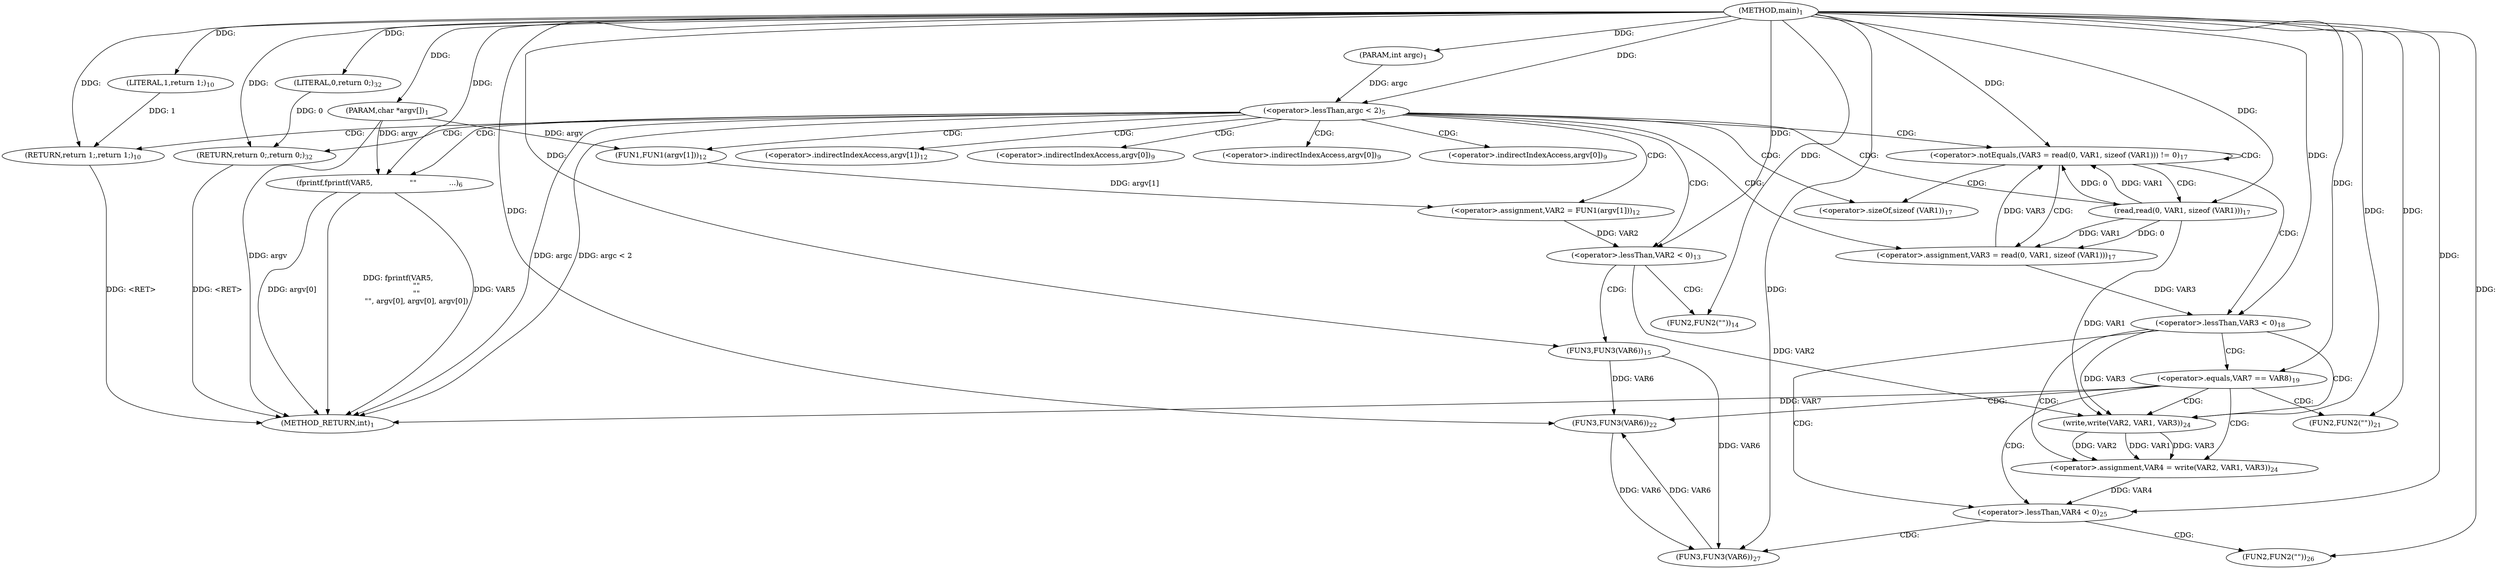 digraph "main" {  
"8" [label = <(METHOD,main)<SUB>1</SUB>> ]
"93" [label = <(METHOD_RETURN,int)<SUB>1</SUB>> ]
"9" [label = <(PARAM,int argc)<SUB>1</SUB>> ]
"10" [label = <(PARAM,char *argv[])<SUB>1</SUB>> ]
"35" [label = <(&lt;operator&gt;.assignment,VAR2 = FUN1(argv[1]))<SUB>12</SUB>> ]
"91" [label = <(RETURN,return 0;,return 0;)<SUB>32</SUB>> ]
"17" [label = <(&lt;operator&gt;.lessThan,argc &lt; 2)<SUB>5</SUB>> ]
"42" [label = <(&lt;operator&gt;.lessThan,VAR2 &lt; 0)<SUB>13</SUB>> ]
"51" [label = <(&lt;operator&gt;.notEquals,(VAR3 = read(0, VAR1, sizeof (VAR1))) != 0)<SUB>17</SUB>> ]
"92" [label = <(LITERAL,0,return 0;)<SUB>32</SUB>> ]
"21" [label = <(fprintf,fprintf(VAR5,
                &quot;&quot;
              ...)<SUB>6</SUB>> ]
"33" [label = <(RETURN,return 1;,return 1;)<SUB>10</SUB>> ]
"37" [label = <(FUN1,FUN1(argv[1]))<SUB>12</SUB>> ]
"46" [label = <(FUN2,FUN2(&quot;&quot;))<SUB>14</SUB>> ]
"48" [label = <(FUN3,FUN3(VAR6))<SUB>15</SUB>> ]
"76" [label = <(&lt;operator&gt;.assignment,VAR4 = write(VAR2, VAR1, VAR3))<SUB>24</SUB>> ]
"34" [label = <(LITERAL,1,return 1;)<SUB>10</SUB>> ]
"52" [label = <(&lt;operator&gt;.assignment,VAR3 = read(0, VAR1, sizeof (VAR1)))<SUB>17</SUB>> ]
"62" [label = <(&lt;operator&gt;.lessThan,VAR3 &lt; 0)<SUB>18</SUB>> ]
"83" [label = <(&lt;operator&gt;.lessThan,VAR4 &lt; 0)<SUB>25</SUB>> ]
"54" [label = <(read,read(0, VAR1, sizeof (VAR1)))<SUB>17</SUB>> ]
"72" [label = <(FUN2,FUN2(&quot;&quot;))<SUB>21</SUB>> ]
"74" [label = <(FUN3,FUN3(VAR6))<SUB>22</SUB>> ]
"78" [label = <(write,write(VAR2, VAR1, VAR3))<SUB>24</SUB>> ]
"87" [label = <(FUN2,FUN2(&quot;&quot;))<SUB>26</SUB>> ]
"89" [label = <(FUN3,FUN3(VAR6))<SUB>27</SUB>> ]
"67" [label = <(&lt;operator&gt;.equals,VAR7 == VAR8)<SUB>19</SUB>> ]
"38" [label = <(&lt;operator&gt;.indirectIndexAccess,argv[1])<SUB>12</SUB>> ]
"24" [label = <(&lt;operator&gt;.indirectIndexAccess,argv[0])<SUB>9</SUB>> ]
"27" [label = <(&lt;operator&gt;.indirectIndexAccess,argv[0])<SUB>9</SUB>> ]
"30" [label = <(&lt;operator&gt;.indirectIndexAccess,argv[0])<SUB>9</SUB>> ]
"57" [label = <(&lt;operator&gt;.sizeOf,sizeof (VAR1))<SUB>17</SUB>> ]
  "33" -> "93"  [ label = "DDG: &lt;RET&gt;"] 
  "91" -> "93"  [ label = "DDG: &lt;RET&gt;"] 
  "10" -> "93"  [ label = "DDG: argv"] 
  "17" -> "93"  [ label = "DDG: argc"] 
  "17" -> "93"  [ label = "DDG: argc &lt; 2"] 
  "21" -> "93"  [ label = "DDG: argv[0]"] 
  "21" -> "93"  [ label = "DDG: fprintf(VAR5,
                &quot;&quot;
                &quot;&quot;
                &quot;&quot;, argv[0], argv[0], argv[0])"] 
  "67" -> "93"  [ label = "DDG: VAR7"] 
  "21" -> "93"  [ label = "DDG: VAR5"] 
  "8" -> "9"  [ label = "DDG: "] 
  "8" -> "10"  [ label = "DDG: "] 
  "37" -> "35"  [ label = "DDG: argv[1]"] 
  "92" -> "91"  [ label = "DDG: 0"] 
  "8" -> "91"  [ label = "DDG: "] 
  "8" -> "92"  [ label = "DDG: "] 
  "9" -> "17"  [ label = "DDG: argc"] 
  "8" -> "17"  [ label = "DDG: "] 
  "34" -> "33"  [ label = "DDG: 1"] 
  "8" -> "33"  [ label = "DDG: "] 
  "10" -> "37"  [ label = "DDG: argv"] 
  "35" -> "42"  [ label = "DDG: VAR2"] 
  "8" -> "42"  [ label = "DDG: "] 
  "52" -> "51"  [ label = "DDG: VAR3"] 
  "54" -> "51"  [ label = "DDG: 0"] 
  "54" -> "51"  [ label = "DDG: VAR1"] 
  "8" -> "51"  [ label = "DDG: "] 
  "78" -> "76"  [ label = "DDG: VAR2"] 
  "78" -> "76"  [ label = "DDG: VAR1"] 
  "78" -> "76"  [ label = "DDG: VAR3"] 
  "8" -> "21"  [ label = "DDG: "] 
  "10" -> "21"  [ label = "DDG: argv"] 
  "8" -> "34"  [ label = "DDG: "] 
  "8" -> "46"  [ label = "DDG: "] 
  "8" -> "48"  [ label = "DDG: "] 
  "54" -> "52"  [ label = "DDG: 0"] 
  "54" -> "52"  [ label = "DDG: VAR1"] 
  "8" -> "54"  [ label = "DDG: "] 
  "52" -> "62"  [ label = "DDG: VAR3"] 
  "8" -> "62"  [ label = "DDG: "] 
  "42" -> "78"  [ label = "DDG: VAR2"] 
  "8" -> "78"  [ label = "DDG: "] 
  "54" -> "78"  [ label = "DDG: VAR1"] 
  "62" -> "78"  [ label = "DDG: VAR3"] 
  "76" -> "83"  [ label = "DDG: VAR4"] 
  "8" -> "83"  [ label = "DDG: "] 
  "8" -> "72"  [ label = "DDG: "] 
  "48" -> "74"  [ label = "DDG: VAR6"] 
  "89" -> "74"  [ label = "DDG: VAR6"] 
  "8" -> "74"  [ label = "DDG: "] 
  "8" -> "87"  [ label = "DDG: "] 
  "48" -> "89"  [ label = "DDG: VAR6"] 
  "74" -> "89"  [ label = "DDG: VAR6"] 
  "8" -> "89"  [ label = "DDG: "] 
  "8" -> "67"  [ label = "DDG: "] 
  "17" -> "30"  [ label = "CDG: "] 
  "17" -> "21"  [ label = "CDG: "] 
  "17" -> "42"  [ label = "CDG: "] 
  "17" -> "51"  [ label = "CDG: "] 
  "17" -> "57"  [ label = "CDG: "] 
  "17" -> "52"  [ label = "CDG: "] 
  "17" -> "37"  [ label = "CDG: "] 
  "17" -> "38"  [ label = "CDG: "] 
  "17" -> "27"  [ label = "CDG: "] 
  "17" -> "91"  [ label = "CDG: "] 
  "17" -> "35"  [ label = "CDG: "] 
  "17" -> "54"  [ label = "CDG: "] 
  "17" -> "24"  [ label = "CDG: "] 
  "17" -> "33"  [ label = "CDG: "] 
  "42" -> "48"  [ label = "CDG: "] 
  "42" -> "46"  [ label = "CDG: "] 
  "51" -> "51"  [ label = "CDG: "] 
  "51" -> "57"  [ label = "CDG: "] 
  "51" -> "52"  [ label = "CDG: "] 
  "51" -> "54"  [ label = "CDG: "] 
  "51" -> "62"  [ label = "CDG: "] 
  "62" -> "67"  [ label = "CDG: "] 
  "62" -> "76"  [ label = "CDG: "] 
  "62" -> "83"  [ label = "CDG: "] 
  "62" -> "78"  [ label = "CDG: "] 
  "83" -> "89"  [ label = "CDG: "] 
  "83" -> "87"  [ label = "CDG: "] 
  "67" -> "72"  [ label = "CDG: "] 
  "67" -> "74"  [ label = "CDG: "] 
  "67" -> "76"  [ label = "CDG: "] 
  "67" -> "83"  [ label = "CDG: "] 
  "67" -> "78"  [ label = "CDG: "] 
}
